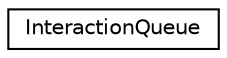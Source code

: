 digraph "Graphical Class Hierarchy"
{
 // LATEX_PDF_SIZE
  edge [fontname="Helvetica",fontsize="10",labelfontname="Helvetica",labelfontsize="10"];
  node [fontname="Helvetica",fontsize="10",shape=record];
  rankdir="LR";
  Node0 [label="InteractionQueue",height=0.2,width=0.4,color="black", fillcolor="white", style="filled",URL="$class_interaction_queue.html",tooltip="Handles the Queued Interactions created in the Game."];
}
